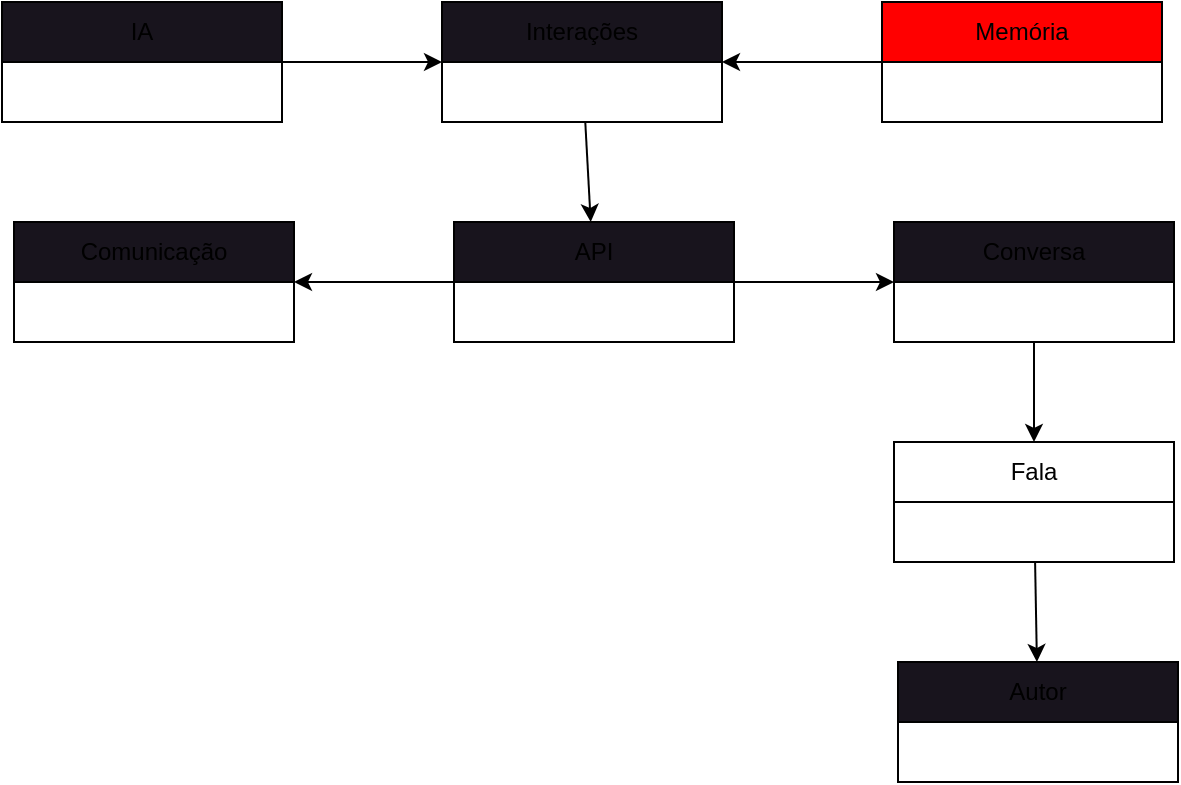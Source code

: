 <mxfile>
    <diagram name="Page-1" id="5f0bae14-7c28-e335-631c-24af17079c00">
        <mxGraphModel dx="906" dy="623" grid="0" gridSize="10" guides="1" tooltips="1" connect="1" arrows="1" fold="1" page="1" pageScale="1" pageWidth="1100" pageHeight="850" background="none" math="0" shadow="0">
            <root>
                <mxCell id="0"/>
                <mxCell id="1" parent="0"/>
                <mxCell id="199" value="" style="edgeStyle=none;html=1;" edge="1" parent="1" source="160" target="198">
                    <mxGeometry relative="1" as="geometry"/>
                </mxCell>
                <mxCell id="160" value="Memória" style="swimlane;fontStyle=0;childLayout=stackLayout;horizontal=1;startSize=30;horizontalStack=0;resizeParent=1;resizeParentMax=0;resizeLast=0;collapsible=1;marginBottom=0;whiteSpace=wrap;html=1;fillColor=#FF0000;" parent="1" vertex="1">
                    <mxGeometry x="550" y="221" width="140" height="60" as="geometry"/>
                </mxCell>
                <mxCell id="202" value="" style="edgeStyle=none;html=1;" edge="1" parent="1" source="191" target="201">
                    <mxGeometry relative="1" as="geometry"/>
                </mxCell>
                <mxCell id="191" value="Fala" style="swimlane;fontStyle=0;childLayout=stackLayout;horizontal=1;startSize=30;horizontalStack=0;resizeParent=1;resizeParentMax=0;resizeLast=0;collapsible=1;marginBottom=0;whiteSpace=wrap;html=1;" vertex="1" parent="1">
                    <mxGeometry x="556" y="441" width="140" height="60" as="geometry"/>
                </mxCell>
                <mxCell id="206" style="edgeStyle=none;html=1;exitX=1;exitY=0.5;exitDx=0;exitDy=0;entryX=0;entryY=0.5;entryDx=0;entryDy=0;" edge="1" parent="1" source="196" target="198">
                    <mxGeometry relative="1" as="geometry"/>
                </mxCell>
                <mxCell id="196" value="IA" style="swimlane;fontStyle=0;childLayout=stackLayout;horizontal=1;startSize=30;horizontalStack=0;resizeParent=1;resizeParentMax=0;resizeLast=0;collapsible=1;marginBottom=0;whiteSpace=wrap;html=1;fillColor=rgb(24, 20, 29);" vertex="1" parent="1">
                    <mxGeometry x="110" y="221" width="140" height="60" as="geometry"/>
                </mxCell>
                <mxCell id="204" value="" style="edgeStyle=none;html=1;" edge="1" parent="1" source="198" target="203">
                    <mxGeometry relative="1" as="geometry"/>
                </mxCell>
                <mxCell id="198" value="Interações" style="swimlane;fontStyle=0;childLayout=stackLayout;horizontal=1;startSize=30;horizontalStack=0;resizeParent=1;resizeParentMax=0;resizeLast=0;collapsible=1;marginBottom=0;whiteSpace=wrap;html=1;fillColor=rgb(24, 20, 29);" vertex="1" parent="1">
                    <mxGeometry x="330" y="221" width="140" height="60" as="geometry"/>
                </mxCell>
                <mxCell id="201" value="Autor" style="swimlane;fontStyle=0;childLayout=stackLayout;horizontal=1;startSize=30;horizontalStack=0;resizeParent=1;resizeParentMax=0;resizeLast=0;collapsible=1;marginBottom=0;whiteSpace=wrap;html=1;fillColor=rgb(24, 20, 29);" vertex="1" parent="1">
                    <mxGeometry x="558" y="551" width="140" height="60" as="geometry"/>
                </mxCell>
                <mxCell id="208" value="" style="edgeStyle=none;html=1;" edge="1" parent="1" source="203" target="207">
                    <mxGeometry relative="1" as="geometry"/>
                </mxCell>
                <mxCell id="210" value="" style="edgeStyle=none;html=1;" edge="1" parent="1" source="203" target="209">
                    <mxGeometry relative="1" as="geometry"/>
                </mxCell>
                <mxCell id="203" value="API" style="swimlane;fontStyle=0;childLayout=stackLayout;horizontal=1;startSize=30;horizontalStack=0;resizeParent=1;resizeParentMax=0;resizeLast=0;collapsible=1;marginBottom=0;whiteSpace=wrap;html=1;fillColor=rgb(24, 20, 29);" vertex="1" parent="1">
                    <mxGeometry x="336" y="331" width="140" height="60" as="geometry"/>
                </mxCell>
                <mxCell id="207" value="Comunicação" style="swimlane;fontStyle=0;childLayout=stackLayout;horizontal=1;startSize=30;horizontalStack=0;resizeParent=1;resizeParentMax=0;resizeLast=0;collapsible=1;marginBottom=0;whiteSpace=wrap;html=1;fillColor=rgb(24, 20, 29);" vertex="1" parent="1">
                    <mxGeometry x="116" y="331" width="140" height="60" as="geometry"/>
                </mxCell>
                <mxCell id="212" style="edgeStyle=none;html=1;exitX=0.5;exitY=1;exitDx=0;exitDy=0;entryX=0.5;entryY=0;entryDx=0;entryDy=0;" edge="1" parent="1" source="209" target="191">
                    <mxGeometry relative="1" as="geometry"/>
                </mxCell>
                <mxCell id="209" value="Conversa" style="swimlane;fontStyle=0;childLayout=stackLayout;horizontal=1;startSize=30;horizontalStack=0;resizeParent=1;resizeParentMax=0;resizeLast=0;collapsible=1;marginBottom=0;whiteSpace=wrap;html=1;fillColor=rgb(24, 20, 29);" vertex="1" parent="1">
                    <mxGeometry x="556" y="331" width="140" height="60" as="geometry"/>
                </mxCell>
            </root>
        </mxGraphModel>
    </diagram>
</mxfile>